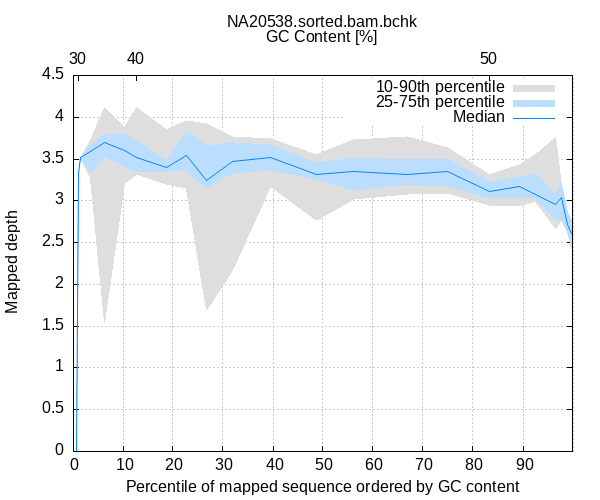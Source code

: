 
            set terminal png size 600,500 truecolor
            set output "NA20538-plots/gc-depth.png"
            set grid xtics ytics y2tics back lc rgb "#cccccc"
            set ylabel "Mapped depth"
            set xlabel "Percentile of mapped sequence ordered by GC content"
            set x2label "GC Content [%]"
            set title "NA20538.sorted.bam.bchk" noenhanced
            set x2tics ("30" 1.195,"40" 12.749,"50" 83.267)
            set xtics nomirror
            set xrange [0.1:99.9]

            plot '-' using 1:2:3 with filledcurve lt 1 lc rgb "#dedede" t '10-90th percentile' , \
                 '-' using 1:2:3 with filledcurve lt 1 lc rgb "#bbdeff" t '25-75th percentile' , \
                 '-' using 1:2 with lines lc rgb "#0084ff" t 'Median'
        0.797	0.000	0.000
1.195	3.330	3.330
1.594	3.516	3.516
3.586	3.269	3.723
6.375	1.540	4.118
10.359	3.208	3.872
12.749	3.318	4.116
18.725	3.197	3.851
22.709	3.148	3.966
26.693	1.682	3.924
31.873	2.164	3.764
39.442	3.177	3.746
48.606	2.763	3.552
56.175	3.017	3.736
66.932	3.070	3.769
74.900	3.085	3.643
83.267	2.950	3.313
89.243	2.936	3.433
92.430	2.991	3.550
96.414	2.664	3.752
97.610	2.764	3.198
98.805	2.637	2.866
99.602	2.433	2.780
100.000	2.621	2.621
end
0.797	0.000	0.000
1.195	3.330	3.330
1.594	3.516	3.516
3.586	3.325	3.673
6.375	3.534	3.794
10.359	3.416	3.806
12.749	3.339	3.724
18.725	3.348	3.478
22.709	3.349	3.834
26.693	3.149	3.659
31.873	3.324	3.703
39.442	3.358	3.669
48.606	3.259	3.463
56.175	3.129	3.519
66.932	3.198	3.491
74.900	3.169	3.512
83.267	3.024	3.236
89.243	3.024	3.292
92.430	3.022	3.324
96.414	2.781	3.077
97.610	2.764	3.198
98.805	2.637	2.866
99.602	2.433	2.780
100.000	2.621	2.621
end
0.797	0.000
1.195	3.330
1.594	3.516
3.586	3.590
6.375	3.703
10.359	3.606
12.749	3.518
18.725	3.394
22.709	3.545
26.693	3.245
31.873	3.465
39.442	3.519
48.606	3.310
56.175	3.351
66.932	3.310
74.900	3.352
83.267	3.114
89.243	3.170
92.430	3.075
96.414	2.958
97.610	3.045
98.805	2.721
99.602	2.606
100.000	2.621
end
